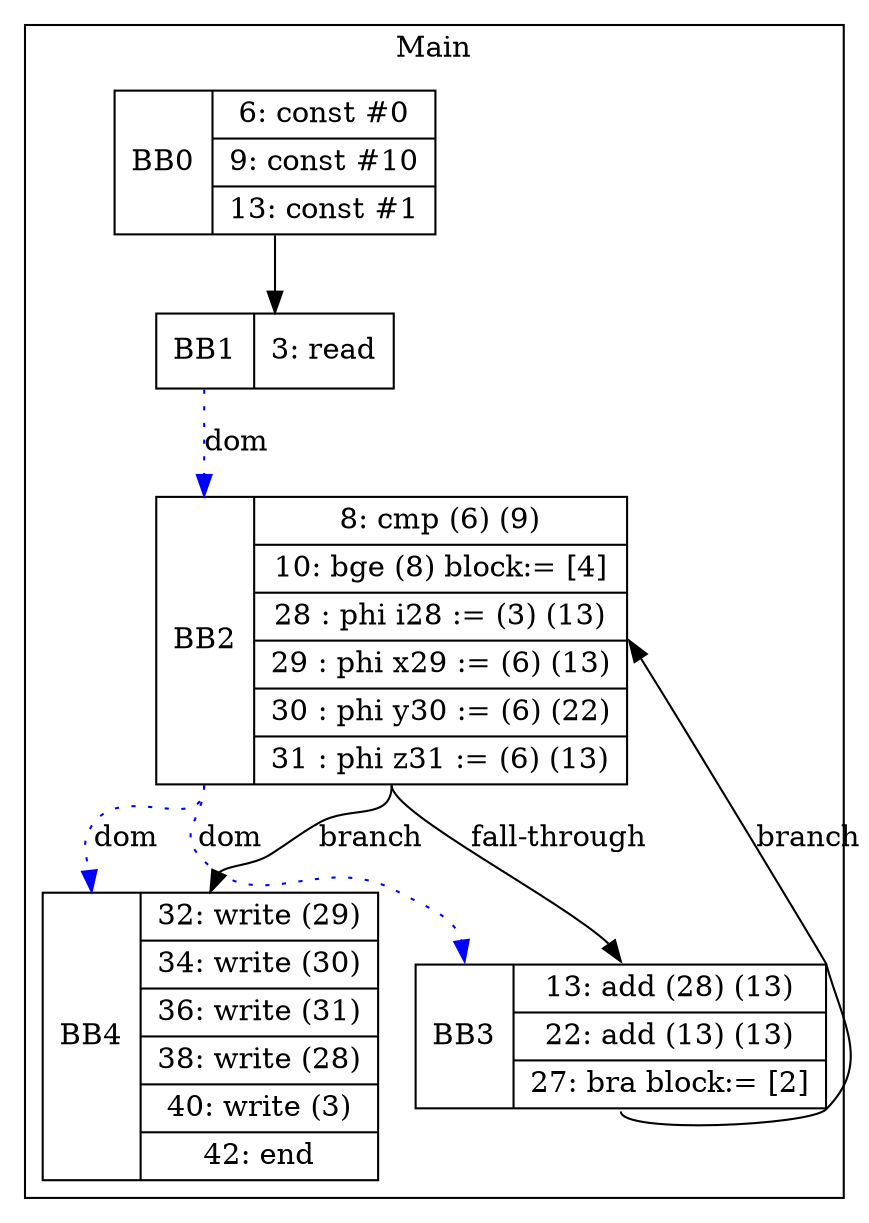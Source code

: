 digraph G {
node [shape=record];
subgraph cluster_main{
label = "Main";
BB0 [shape=record, label="<b>BB0|{6: const #0|9: const #10|13: const #1}"];
BB1 [shape=record, label="<b>BB1|{3: read}"];
BB2 [shape=record, label="<b>BB2|{8: cmp (6) (9)|10: bge (8) block:= [4]|28 : phi i28 := (3) (13)|29 : phi x29 := (6) (13)|30 : phi y30 := (6) (22)|31 : phi z31 := (6) (13)}"];
BB3 [shape=record, label="<b>BB3|{13: add (28) (13)|22: add (13) (13)|27: bra block:= [2]}"];
BB4 [shape=record, label="<b>BB4|{32: write (29)|34: write (30)|36: write (31)|38: write (28)|40: write (3)|42: end}"];
}
BB0:s -> BB1:n ;
BB2:b -> BB3:b [color=blue, style=dotted, label="dom"];
BB2:b -> BB4:b [color=blue, style=dotted, label="dom"];
BB1:b -> BB2:b [color=blue, style=dotted, label="dom"];
BB2:s -> BB4:n [label="branch"];
BB3:s -> BB2:e [label="branch"];
BB2:s -> BB3:n [label="fall-through"];
}
